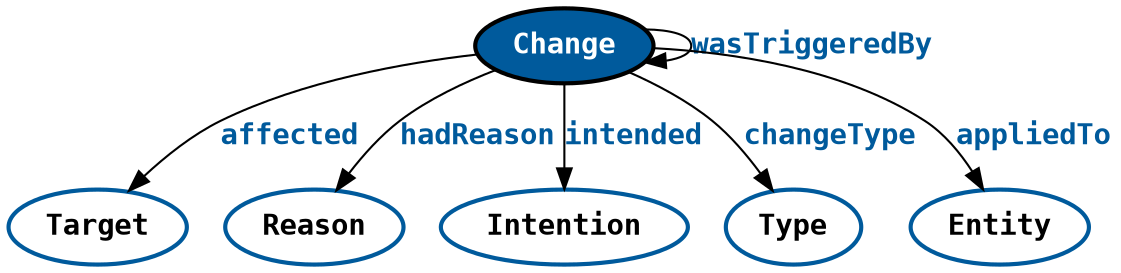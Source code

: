 digraph intro {
edge [len=2,fontcolor="#005A9C",fontname = "DejaVu Sans Mono bold"];
node [color="#005A9C",fontname = "DejaVu Sans Mono bold", style="bold"]

change [color="#000000", style="filled,bold", fillcolor="#005A9C", fontcolor="#ffffff", label="Change"];


change -> "Target" [label="affected"];
change -> "Reason" [label="hadReason"];
change -> "Intention" [label="intended"];
change -> "Type" [label="changeType"];
change -> "Entity" [label="appliedTo"];
change -> change [label="wasTriggeredBy"];

}

